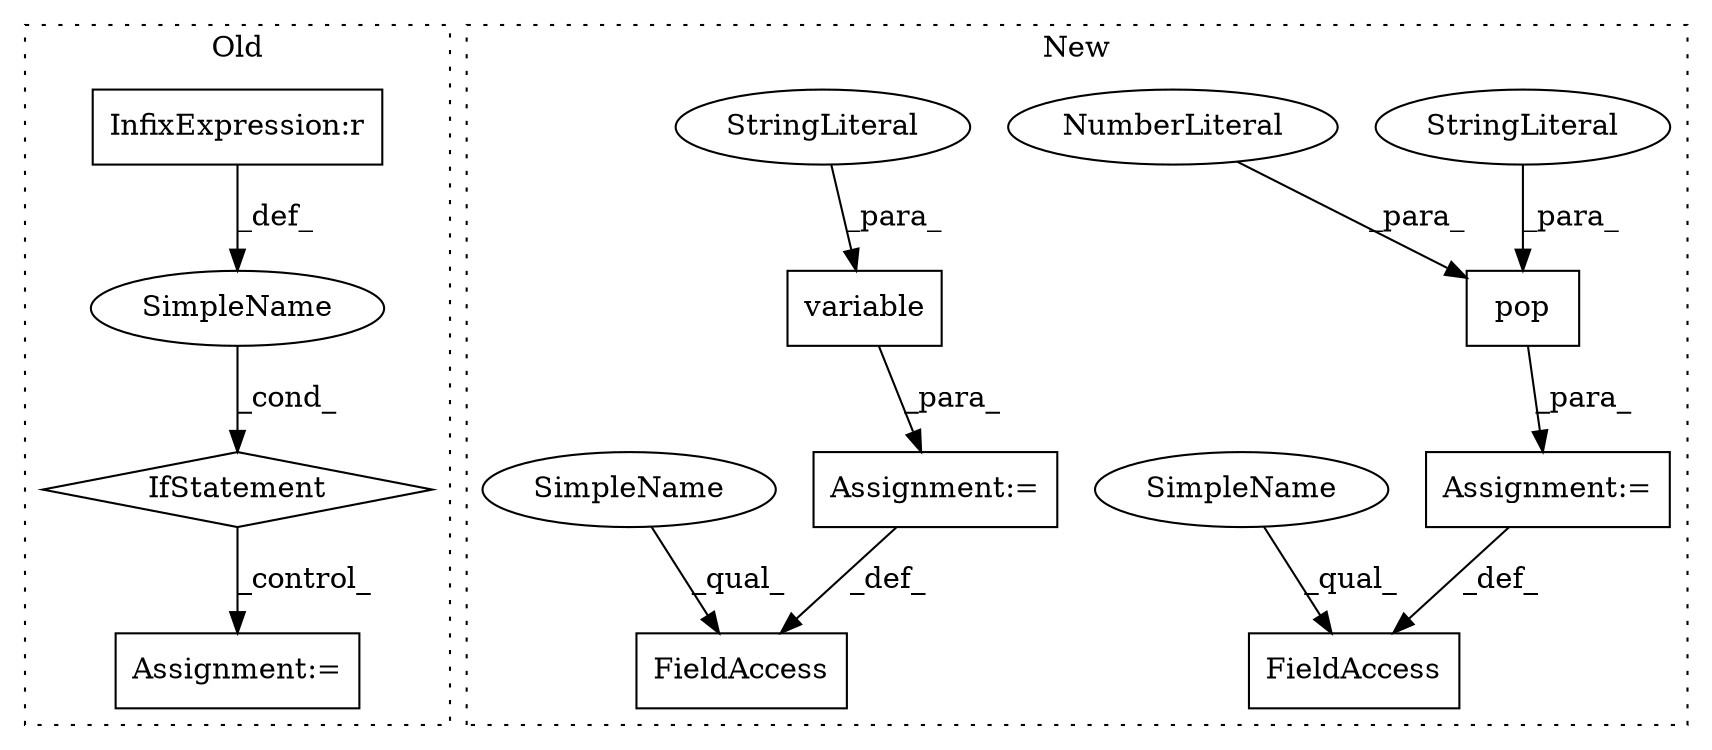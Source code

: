 digraph G {
subgraph cluster0 {
1 [label="IfStatement" a="25" s="10039,10058" l="4,2" shape="diamond"];
4 [label="Assignment:=" a="7" s="10075" l="1" shape="box"];
5 [label="SimpleName" a="42" s="" l="" shape="ellipse"];
6 [label="InfixExpression:r" a="27" s="10050" l="4" shape="box"];
label = "Old";
style="dotted";
}
subgraph cluster1 {
2 [label="variable" a="32" s="5199,5227" l="9,1" shape="box"];
3 [label="Assignment:=" a="7" s="5190" l="1" shape="box"];
7 [label="StringLiteral" a="45" s="5217" l="10" shape="ellipse"];
8 [label="FieldAccess" a="22" s="5177" l="13" shape="box"];
9 [label="FieldAccess" a="22" s="4907" l="18" shape="box"];
10 [label="pop" a="32" s="4933,4948" l="4,1" shape="box"];
11 [label="NumberLiteral" a="34" s="4945" l="3" shape="ellipse"];
12 [label="StringLiteral" a="45" s="4937" l="7" shape="ellipse"];
13 [label="Assignment:=" a="7" s="4925" l="1" shape="box"];
14 [label="SimpleName" a="42" s="4907" l="4" shape="ellipse"];
15 [label="SimpleName" a="42" s="5177" l="4" shape="ellipse"];
label = "New";
style="dotted";
}
1 -> 4 [label="_control_"];
2 -> 3 [label="_para_"];
3 -> 8 [label="_def_"];
5 -> 1 [label="_cond_"];
6 -> 5 [label="_def_"];
7 -> 2 [label="_para_"];
10 -> 13 [label="_para_"];
11 -> 10 [label="_para_"];
12 -> 10 [label="_para_"];
13 -> 9 [label="_def_"];
14 -> 9 [label="_qual_"];
15 -> 8 [label="_qual_"];
}